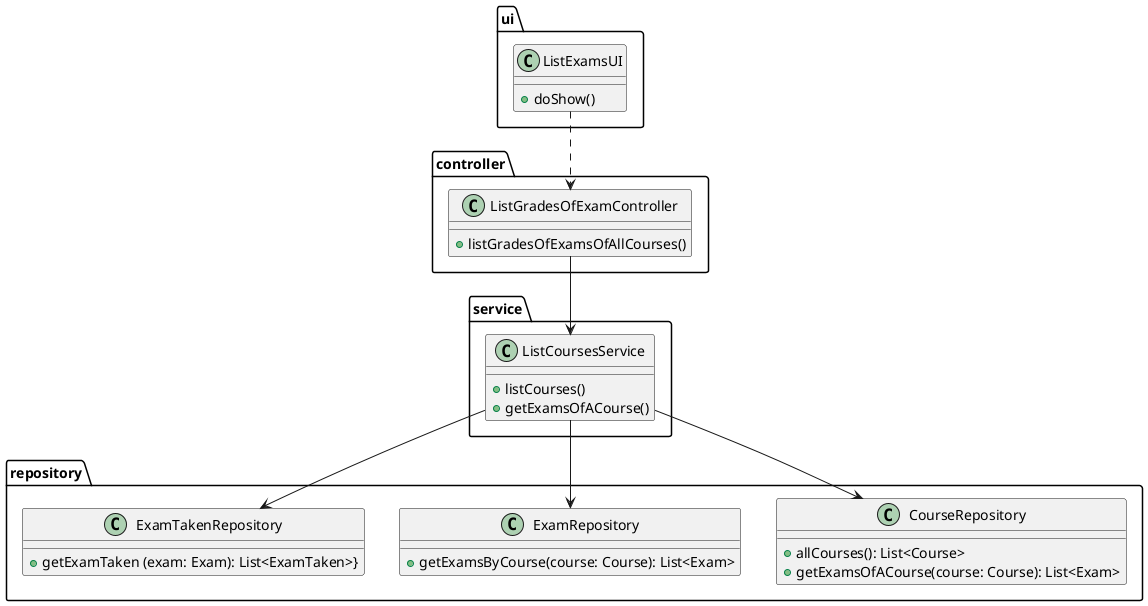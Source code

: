 @startuml

package ui {
    class ListExamsUI{
    + doShow()
    }
}

package controller {
class ListGradesOfExamController {
    + listGradesOfExamsOfAllCourses()
    }
}

package service {
class ListCoursesService {
    + listCourses()
    + getExamsOfACourse()
    }
}

package repository {
class CourseRepository {
  + allCourses(): List<Course>
  + getExamsOfACourse(course: Course): List<Exam>
}

class ExamRepository {
  + getExamsByCourse(course: Course): List<Exam>
}

class ExamTakenRepository {
  + getExamTaken (exam: Exam): List<ExamTaken>}
}

ListExamsUI ..> ListGradesOfExamController
ListGradesOfExamController --> ListCoursesService
ListCoursesService --> CourseRepository
ListCoursesService --> ExamRepository
ListCoursesService --> ExamTakenRepository

@enduml
